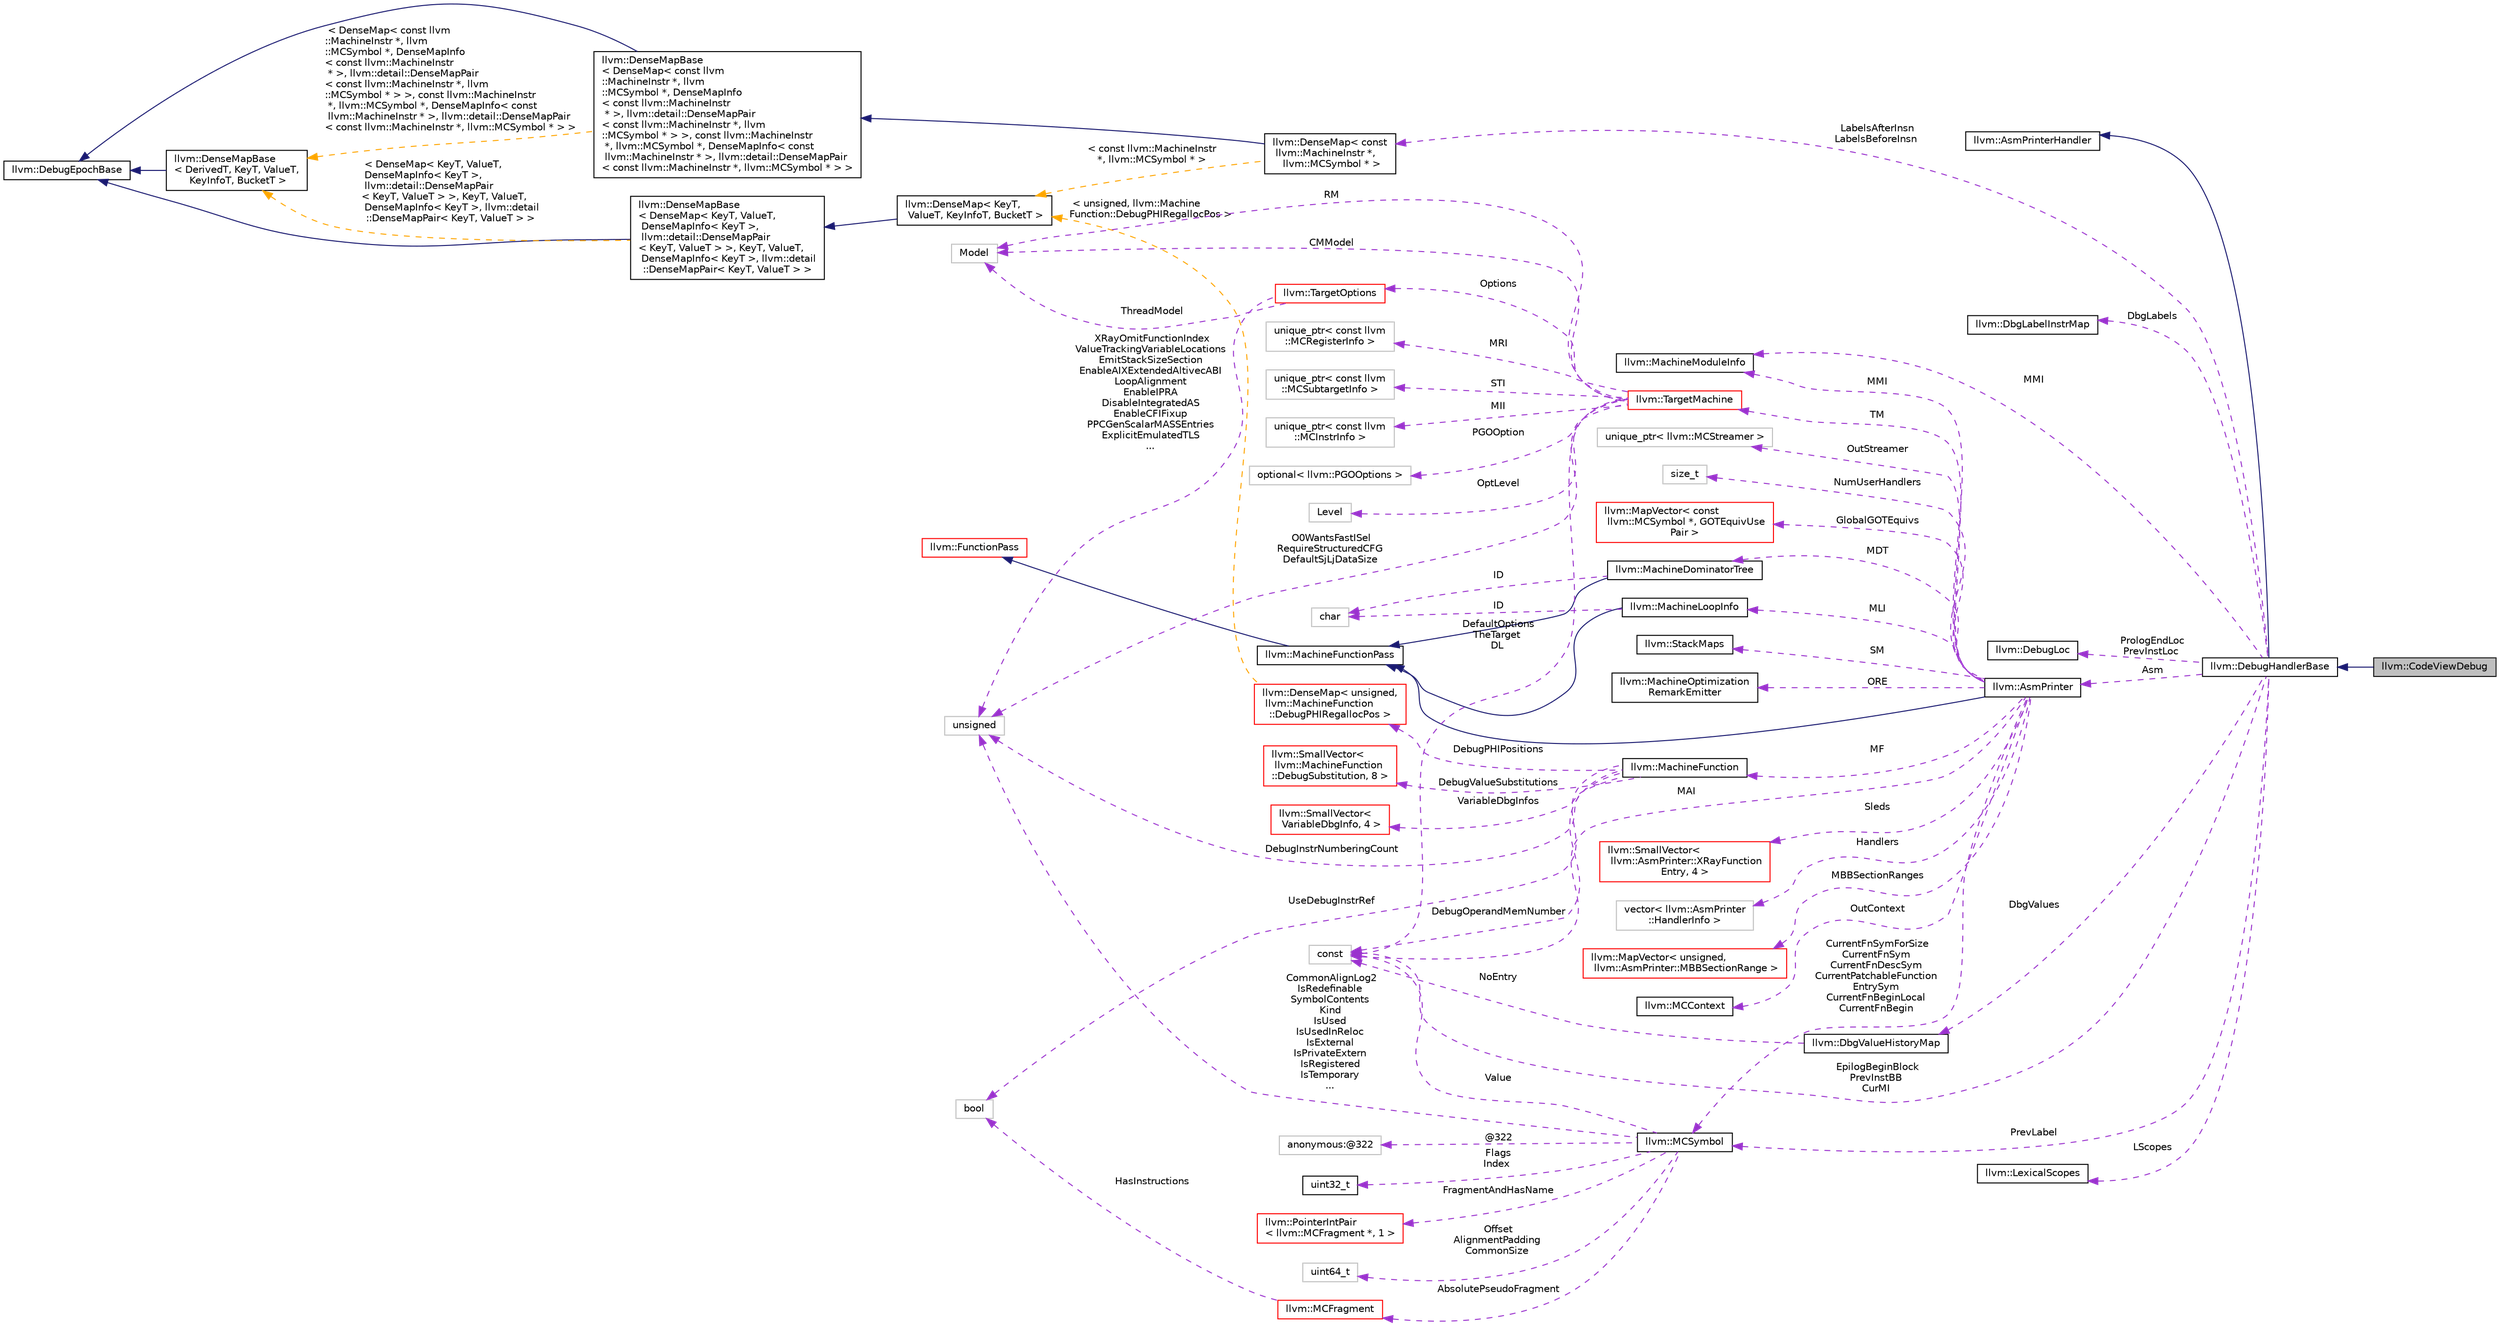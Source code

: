 digraph "llvm::CodeViewDebug"
{
 // LATEX_PDF_SIZE
  bgcolor="transparent";
  edge [fontname="Helvetica",fontsize="10",labelfontname="Helvetica",labelfontsize="10"];
  node [fontname="Helvetica",fontsize="10",shape=record];
  rankdir="LR";
  Node1 [label="llvm::CodeViewDebug",height=0.2,width=0.4,color="black", fillcolor="grey75", style="filled", fontcolor="black",tooltip="Collects and handles line tables information in a CodeView format."];
  Node2 -> Node1 [dir="back",color="midnightblue",fontsize="10",style="solid",fontname="Helvetica"];
  Node2 [label="llvm::DebugHandlerBase",height=0.2,width=0.4,color="black",URL="$classllvm_1_1DebugHandlerBase.html",tooltip="Base class for debug information backends."];
  Node3 -> Node2 [dir="back",color="midnightblue",fontsize="10",style="solid",fontname="Helvetica"];
  Node3 [label="llvm::AsmPrinterHandler",height=0.2,width=0.4,color="black",URL="$classllvm_1_1AsmPrinterHandler.html",tooltip="Collects and handles AsmPrinter objects required to build debug or EH information."];
  Node4 -> Node2 [dir="back",color="darkorchid3",fontsize="10",style="dashed",label=" LabelsAfterInsn\nLabelsBeforeInsn" ,fontname="Helvetica"];
  Node4 [label="llvm::DenseMap\< const\l llvm::MachineInstr *,\l llvm::MCSymbol * \>",height=0.2,width=0.4,color="black",URL="$classllvm_1_1DenseMap.html",tooltip=" "];
  Node5 -> Node4 [dir="back",color="midnightblue",fontsize="10",style="solid",fontname="Helvetica"];
  Node5 [label="llvm::DenseMapBase\l\< DenseMap\< const llvm\l::MachineInstr *, llvm\l::MCSymbol *, DenseMapInfo\l\< const llvm::MachineInstr\l * \>, llvm::detail::DenseMapPair\l\< const llvm::MachineInstr *, llvm\l::MCSymbol * \> \>, const llvm::MachineInstr\l *, llvm::MCSymbol *, DenseMapInfo\< const\l llvm::MachineInstr * \>, llvm::detail::DenseMapPair\l\< const llvm::MachineInstr *, llvm::MCSymbol * \> \>",height=0.2,width=0.4,color="black",URL="$classllvm_1_1DenseMapBase.html",tooltip=" "];
  Node6 -> Node5 [dir="back",color="midnightblue",fontsize="10",style="solid",fontname="Helvetica"];
  Node6 [label="llvm::DebugEpochBase",height=0.2,width=0.4,color="black",URL="$classllvm_1_1DebugEpochBase.html",tooltip="A base class for data structure classes wishing to make iterators (\"handles\") pointing into themselve..."];
  Node7 -> Node5 [dir="back",color="orange",fontsize="10",style="dashed",label=" \< DenseMap\< const llvm\l::MachineInstr *, llvm\l::MCSymbol *, DenseMapInfo\l\< const llvm::MachineInstr\l * \>, llvm::detail::DenseMapPair\l\< const llvm::MachineInstr *, llvm\l::MCSymbol * \> \>, const llvm::MachineInstr\l *, llvm::MCSymbol *, DenseMapInfo\< const\l llvm::MachineInstr * \>, llvm::detail::DenseMapPair\l\< const llvm::MachineInstr *, llvm::MCSymbol * \> \>" ,fontname="Helvetica"];
  Node7 [label="llvm::DenseMapBase\l\< DerivedT, KeyT, ValueT,\l KeyInfoT, BucketT \>",height=0.2,width=0.4,color="black",URL="$classllvm_1_1DenseMapBase.html",tooltip=" "];
  Node6 -> Node7 [dir="back",color="midnightblue",fontsize="10",style="solid",fontname="Helvetica"];
  Node8 -> Node4 [dir="back",color="orange",fontsize="10",style="dashed",label=" \< const llvm::MachineInstr\l *, llvm::MCSymbol * \>" ,fontname="Helvetica"];
  Node8 [label="llvm::DenseMap\< KeyT,\l ValueT, KeyInfoT, BucketT \>",height=0.2,width=0.4,color="black",URL="$classllvm_1_1DenseMap.html",tooltip=" "];
  Node9 -> Node8 [dir="back",color="midnightblue",fontsize="10",style="solid",fontname="Helvetica"];
  Node9 [label="llvm::DenseMapBase\l\< DenseMap\< KeyT, ValueT,\l DenseMapInfo\< KeyT \>,\l llvm::detail::DenseMapPair\l\< KeyT, ValueT \> \>, KeyT, ValueT,\l DenseMapInfo\< KeyT \>, llvm::detail\l::DenseMapPair\< KeyT, ValueT \> \>",height=0.2,width=0.4,color="black",URL="$classllvm_1_1DenseMapBase.html",tooltip=" "];
  Node6 -> Node9 [dir="back",color="midnightblue",fontsize="10",style="solid",fontname="Helvetica"];
  Node7 -> Node9 [dir="back",color="orange",fontsize="10",style="dashed",label=" \< DenseMap\< KeyT, ValueT,\l DenseMapInfo\< KeyT \>,\l llvm::detail::DenseMapPair\l\< KeyT, ValueT \> \>, KeyT, ValueT,\l DenseMapInfo\< KeyT \>, llvm::detail\l::DenseMapPair\< KeyT, ValueT \> \>" ,fontname="Helvetica"];
  Node10 -> Node2 [dir="back",color="darkorchid3",fontsize="10",style="dashed",label=" DbgLabels" ,fontname="Helvetica"];
  Node10 [label="llvm::DbgLabelInstrMap",height=0.2,width=0.4,color="black",URL="$classllvm_1_1DbgLabelInstrMap.html",tooltip="For each inlined instance of a source-level label, keep the corresponding DBG_LABEL instruction."];
  Node11 -> Node2 [dir="back",color="darkorchid3",fontsize="10",style="dashed",label=" MMI" ,fontname="Helvetica"];
  Node11 [label="llvm::MachineModuleInfo",height=0.2,width=0.4,color="black",URL="$classllvm_1_1MachineModuleInfo.html",tooltip="This class contains meta information specific to a module."];
  Node12 -> Node2 [dir="back",color="darkorchid3",fontsize="10",style="dashed",label=" PrologEndLoc\nPrevInstLoc" ,fontname="Helvetica"];
  Node12 [label="llvm::DebugLoc",height=0.2,width=0.4,color="black",URL="$classllvm_1_1DebugLoc.html",tooltip="A debug info location."];
  Node13 -> Node2 [dir="back",color="darkorchid3",fontsize="10",style="dashed",label=" Asm" ,fontname="Helvetica"];
  Node13 [label="llvm::AsmPrinter",height=0.2,width=0.4,color="black",URL="$classllvm_1_1AsmPrinter.html",tooltip="This class is intended to be used as a driving class for all asm writers."];
  Node14 -> Node13 [dir="back",color="midnightblue",fontsize="10",style="solid",fontname="Helvetica"];
  Node14 [label="llvm::MachineFunctionPass",height=0.2,width=0.4,color="black",URL="$classllvm_1_1MachineFunctionPass.html",tooltip="MachineFunctionPass - This class adapts the FunctionPass interface to allow convenient creation of pa..."];
  Node15 -> Node14 [dir="back",color="midnightblue",fontsize="10",style="solid",fontname="Helvetica"];
  Node15 [label="llvm::FunctionPass",height=0.2,width=0.4,color="red",URL="$classllvm_1_1FunctionPass.html",tooltip="FunctionPass class - This class is used to implement most global optimizations."];
  Node17 -> Node13 [dir="back",color="darkorchid3",fontsize="10",style="dashed",label=" SM" ,fontname="Helvetica"];
  Node17 [label="llvm::StackMaps",height=0.2,width=0.4,color="black",URL="$classllvm_1_1StackMaps.html",tooltip=" "];
  Node18 -> Node13 [dir="back",color="darkorchid3",fontsize="10",style="dashed",label=" ORE" ,fontname="Helvetica"];
  Node18 [label="llvm::MachineOptimization\lRemarkEmitter",height=0.2,width=0.4,color="black",URL="$classllvm_1_1MachineOptimizationRemarkEmitter.html",tooltip="The optimization diagnostic interface."];
  Node19 -> Node13 [dir="back",color="darkorchid3",fontsize="10",style="dashed",label=" MLI" ,fontname="Helvetica"];
  Node19 [label="llvm::MachineLoopInfo",height=0.2,width=0.4,color="black",URL="$classllvm_1_1MachineLoopInfo.html",tooltip=" "];
  Node14 -> Node19 [dir="back",color="midnightblue",fontsize="10",style="solid",fontname="Helvetica"];
  Node20 -> Node19 [dir="back",color="darkorchid3",fontsize="10",style="dashed",label=" ID" ,fontname="Helvetica"];
  Node20 [label="char",height=0.2,width=0.4,color="grey75",tooltip=" "];
  Node21 -> Node13 [dir="back",color="darkorchid3",fontsize="10",style="dashed",label=" MF" ,fontname="Helvetica"];
  Node21 [label="llvm::MachineFunction",height=0.2,width=0.4,color="black",URL="$classllvm_1_1MachineFunction.html",tooltip=" "];
  Node22 -> Node21 [dir="back",color="darkorchid3",fontsize="10",style="dashed",label=" DebugValueSubstitutions" ,fontname="Helvetica"];
  Node22 [label="llvm::SmallVector\<\l llvm::MachineFunction\l::DebugSubstitution, 8 \>",height=0.2,width=0.4,color="red",URL="$classllvm_1_1SmallVector.html",tooltip=" "];
  Node29 -> Node21 [dir="back",color="darkorchid3",fontsize="10",style="dashed",label=" DebugPHIPositions" ,fontname="Helvetica"];
  Node29 [label="llvm::DenseMap\< unsigned,\l llvm::MachineFunction\l::DebugPHIRegallocPos \>",height=0.2,width=0.4,color="red",URL="$classllvm_1_1DenseMap.html",tooltip=" "];
  Node8 -> Node29 [dir="back",color="orange",fontsize="10",style="dashed",label=" \< unsigned, llvm::Machine\lFunction::DebugPHIRegallocPos \>" ,fontname="Helvetica"];
  Node31 -> Node21 [dir="back",color="darkorchid3",fontsize="10",style="dashed",label=" UseDebugInstrRef" ,fontname="Helvetica"];
  Node31 [label="bool",height=0.2,width=0.4,color="grey75",tooltip=" "];
  Node32 -> Node21 [dir="back",color="darkorchid3",fontsize="10",style="dashed",label=" DebugOperandMemNumber" ,fontname="Helvetica"];
  Node32 [label="const",height=0.2,width=0.4,color="grey75",tooltip=" "];
  Node33 -> Node21 [dir="back",color="darkorchid3",fontsize="10",style="dashed",label=" DebugInstrNumberingCount" ,fontname="Helvetica"];
  Node33 [label="unsigned",height=0.2,width=0.4,color="grey75",tooltip=" "];
  Node34 -> Node21 [dir="back",color="darkorchid3",fontsize="10",style="dashed",label=" VariableDbgInfos" ,fontname="Helvetica"];
  Node34 [label="llvm::SmallVector\<\l VariableDbgInfo, 4 \>",height=0.2,width=0.4,color="red",URL="$classllvm_1_1SmallVector.html",tooltip=" "];
  Node37 -> Node13 [dir="back",color="darkorchid3",fontsize="10",style="dashed",label=" MDT" ,fontname="Helvetica"];
  Node37 [label="llvm::MachineDominatorTree",height=0.2,width=0.4,color="black",URL="$classllvm_1_1MachineDominatorTree.html",tooltip="DominatorTree Class - Concrete subclass of DominatorTreeBase that is used to compute a normal dominat..."];
  Node14 -> Node37 [dir="back",color="midnightblue",fontsize="10",style="solid",fontname="Helvetica"];
  Node20 -> Node37 [dir="back",color="darkorchid3",fontsize="10",style="dashed",label=" ID" ,fontname="Helvetica"];
  Node11 -> Node13 [dir="back",color="darkorchid3",fontsize="10",style="dashed",label=" MMI" ,fontname="Helvetica"];
  Node38 -> Node13 [dir="back",color="darkorchid3",fontsize="10",style="dashed",label=" TM" ,fontname="Helvetica"];
  Node38 [label="llvm::TargetMachine",height=0.2,width=0.4,color="red",URL="$classllvm_1_1TargetMachine.html",tooltip="Primary interface to the complete machine description for the target machine."];
  Node39 -> Node38 [dir="back",color="darkorchid3",fontsize="10",style="dashed",label=" Options" ,fontname="Helvetica"];
  Node39 [label="llvm::TargetOptions",height=0.2,width=0.4,color="red",URL="$classllvm_1_1TargetOptions.html",tooltip=" "];
  Node44 -> Node39 [dir="back",color="darkorchid3",fontsize="10",style="dashed",label=" ThreadModel" ,fontname="Helvetica"];
  Node44 [label="Model",height=0.2,width=0.4,color="grey75",tooltip=" "];
  Node33 -> Node39 [dir="back",color="darkorchid3",fontsize="10",style="dashed",label=" XRayOmitFunctionIndex\nValueTrackingVariableLocations\nEmitStackSizeSection\nEnableAIXExtendedAltivecABI\nLoopAlignment\nEnableIPRA\nDisableIntegratedAS\nEnableCFIFixup\nPPCGenScalarMASSEntries\nExplicitEmulatedTLS\n..." ,fontname="Helvetica"];
  Node60 -> Node38 [dir="back",color="darkorchid3",fontsize="10",style="dashed",label=" MRI" ,fontname="Helvetica"];
  Node60 [label="unique_ptr\< const llvm\l::MCRegisterInfo \>",height=0.2,width=0.4,color="grey75",tooltip=" "];
  Node61 -> Node38 [dir="back",color="darkorchid3",fontsize="10",style="dashed",label=" STI" ,fontname="Helvetica"];
  Node61 [label="unique_ptr\< const llvm\l::MCSubtargetInfo \>",height=0.2,width=0.4,color="grey75",tooltip=" "];
  Node62 -> Node38 [dir="back",color="darkorchid3",fontsize="10",style="dashed",label=" MII" ,fontname="Helvetica"];
  Node62 [label="unique_ptr\< const llvm\l::MCInstrInfo \>",height=0.2,width=0.4,color="grey75",tooltip=" "];
  Node44 -> Node38 [dir="back",color="darkorchid3",fontsize="10",style="dashed",label=" RM" ,fontname="Helvetica"];
  Node63 -> Node38 [dir="back",color="darkorchid3",fontsize="10",style="dashed",label=" PGOOption" ,fontname="Helvetica"];
  Node63 [label="optional\< llvm::PGOOptions \>",height=0.2,width=0.4,color="grey75",tooltip=" "];
  Node64 -> Node38 [dir="back",color="darkorchid3",fontsize="10",style="dashed",label=" OptLevel" ,fontname="Helvetica"];
  Node64 [label="Level",height=0.2,width=0.4,color="grey75",tooltip=" "];
  Node44 -> Node38 [dir="back",color="darkorchid3",fontsize="10",style="dashed",label=" CMModel" ,fontname="Helvetica"];
  Node33 -> Node38 [dir="back",color="darkorchid3",fontsize="10",style="dashed",label=" O0WantsFastISel\nRequireStructuredCFG\nDefaultSjLjDataSize" ,fontname="Helvetica"];
  Node32 -> Node38 [dir="back",color="darkorchid3",fontsize="10",style="dashed",label=" DefaultOptions\nTheTarget\nDL" ,fontname="Helvetica"];
  Node67 -> Node13 [dir="back",color="darkorchid3",fontsize="10",style="dashed",label=" Sleds" ,fontname="Helvetica"];
  Node67 [label="llvm::SmallVector\<\l llvm::AsmPrinter::XRayFunction\lEntry, 4 \>",height=0.2,width=0.4,color="red",URL="$classllvm_1_1SmallVector.html",tooltip=" "];
  Node70 -> Node13 [dir="back",color="darkorchid3",fontsize="10",style="dashed",label=" Handlers" ,fontname="Helvetica"];
  Node70 [label="vector\< llvm::AsmPrinter\l::HandlerInfo \>",height=0.2,width=0.4,color="grey75",tooltip=" "];
  Node71 -> Node13 [dir="back",color="darkorchid3",fontsize="10",style="dashed",label=" MBBSectionRanges" ,fontname="Helvetica"];
  Node71 [label="llvm::MapVector\< unsigned,\l llvm::AsmPrinter::MBBSectionRange \>",height=0.2,width=0.4,color="red",URL="$classllvm_1_1MapVector.html",tooltip=" "];
  Node73 -> Node13 [dir="back",color="darkorchid3",fontsize="10",style="dashed",label=" CurrentFnSymForSize\nCurrentFnSym\nCurrentFnDescSym\nCurrentPatchableFunction\lEntrySym\nCurrentFnBeginLocal\nCurrentFnBegin" ,fontname="Helvetica"];
  Node73 [label="llvm::MCSymbol",height=0.2,width=0.4,color="black",URL="$classllvm_1_1MCSymbol.html",tooltip="MCSymbol - Instances of this class represent a symbol name in the MC file, and MCSymbols are created ..."];
  Node74 -> Node73 [dir="back",color="darkorchid3",fontsize="10",style="dashed",label=" Offset\nAlignmentPadding\nCommonSize" ,fontname="Helvetica"];
  Node74 [label="uint64_t",height=0.2,width=0.4,color="grey75",tooltip=" "];
  Node75 -> Node73 [dir="back",color="darkorchid3",fontsize="10",style="dashed",label=" @322" ,fontname="Helvetica"];
  Node75 [label="anonymous:@322",height=0.2,width=0.4,color="grey75",tooltip=" "];
  Node76 -> Node73 [dir="back",color="darkorchid3",fontsize="10",style="dashed",label=" AbsolutePseudoFragment" ,fontname="Helvetica"];
  Node76 [label="llvm::MCFragment",height=0.2,width=0.4,color="red",URL="$classllvm_1_1MCFragment.html",tooltip=" "];
  Node31 -> Node76 [dir="back",color="darkorchid3",fontsize="10",style="dashed",label=" HasInstructions" ,fontname="Helvetica"];
  Node90 -> Node73 [dir="back",color="darkorchid3",fontsize="10",style="dashed",label=" FragmentAndHasName" ,fontname="Helvetica"];
  Node90 [label="llvm::PointerIntPair\l\< llvm::MCFragment *, 1 \>",height=0.2,width=0.4,color="red",URL="$classllvm_1_1PointerIntPair.html",tooltip=" "];
  Node92 -> Node73 [dir="back",color="darkorchid3",fontsize="10",style="dashed",label=" Flags\nIndex" ,fontname="Helvetica"];
  Node92 [label="uint32_t",height=0.2,width=0.4,color="black",URL="$classuint32__t.html",tooltip=" "];
  Node32 -> Node73 [dir="back",color="darkorchid3",fontsize="10",style="dashed",label=" Value" ,fontname="Helvetica"];
  Node33 -> Node73 [dir="back",color="darkorchid3",fontsize="10",style="dashed",label=" CommonAlignLog2\nIsRedefinable\nSymbolContents\nKind\nIsUsed\nIsUsedInReloc\nIsExternal\nIsPrivateExtern\nIsRegistered\nIsTemporary\n..." ,fontname="Helvetica"];
  Node93 -> Node13 [dir="back",color="darkorchid3",fontsize="10",style="dashed",label=" OutContext" ,fontname="Helvetica"];
  Node93 [label="llvm::MCContext",height=0.2,width=0.4,color="black",URL="$classllvm_1_1MCContext.html",tooltip="Context object for machine code objects."];
  Node32 -> Node13 [dir="back",color="darkorchid3",fontsize="10",style="dashed",label=" MAI" ,fontname="Helvetica"];
  Node94 -> Node13 [dir="back",color="darkorchid3",fontsize="10",style="dashed",label=" OutStreamer" ,fontname="Helvetica"];
  Node94 [label="unique_ptr\< llvm::MCStreamer \>",height=0.2,width=0.4,color="grey75",tooltip=" "];
  Node95 -> Node13 [dir="back",color="darkorchid3",fontsize="10",style="dashed",label=" NumUserHandlers" ,fontname="Helvetica"];
  Node95 [label="size_t",height=0.2,width=0.4,color="grey75",tooltip=" "];
  Node96 -> Node13 [dir="back",color="darkorchid3",fontsize="10",style="dashed",label=" GlobalGOTEquivs" ,fontname="Helvetica"];
  Node96 [label="llvm::MapVector\< const\l llvm::MCSymbol *, GOTEquivUse\lPair \>",height=0.2,width=0.4,color="red",URL="$classllvm_1_1MapVector.html",tooltip=" "];
  Node32 -> Node2 [dir="back",color="darkorchid3",fontsize="10",style="dashed",label=" EpilogBeginBlock\nPrevInstBB\nCurMI" ,fontname="Helvetica"];
  Node73 -> Node2 [dir="back",color="darkorchid3",fontsize="10",style="dashed",label=" PrevLabel" ,fontname="Helvetica"];
  Node97 -> Node2 [dir="back",color="darkorchid3",fontsize="10",style="dashed",label=" DbgValues" ,fontname="Helvetica"];
  Node97 [label="llvm::DbgValueHistoryMap",height=0.2,width=0.4,color="black",URL="$classllvm_1_1DbgValueHistoryMap.html",tooltip="For each user variable, keep a list of instruction ranges where this variable is accessible."];
  Node32 -> Node97 [dir="back",color="darkorchid3",fontsize="10",style="dashed",label=" NoEntry" ,fontname="Helvetica"];
  Node98 -> Node2 [dir="back",color="darkorchid3",fontsize="10",style="dashed",label=" LScopes" ,fontname="Helvetica"];
  Node98 [label="llvm::LexicalScopes",height=0.2,width=0.4,color="black",URL="$classllvm_1_1LexicalScopes.html",tooltip="LexicalScopes - This class provides interface to collect and use lexical scoping information from mac..."];
}
